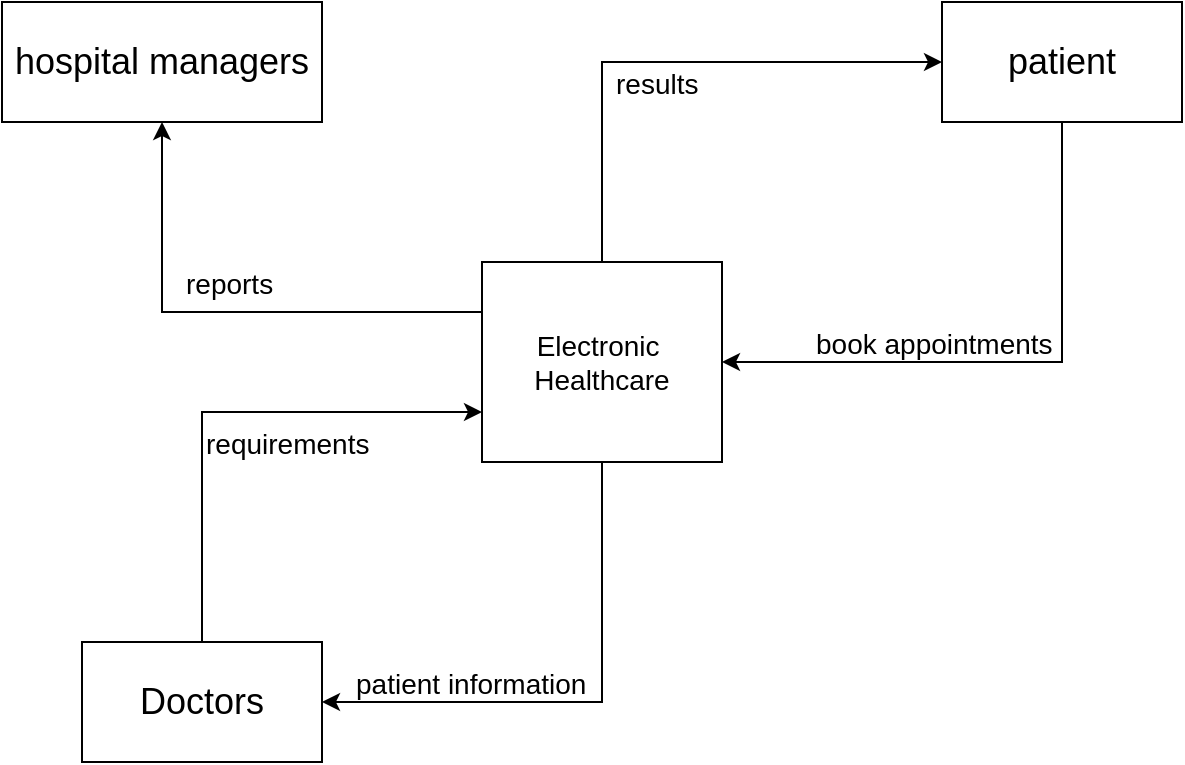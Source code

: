<mxfile version="10.9.5" type="device"><diagram id="WNxBpjppp7NC0mIO_jdx" name="Page-1"><mxGraphModel dx="1026" dy="457" grid="1" gridSize="10" guides="1" tooltips="1" connect="1" arrows="1" fold="1" page="1" pageScale="1" pageWidth="850" pageHeight="1100" math="0" shadow="0"><root><mxCell id="0"/><mxCell id="1" parent="0"/><mxCell id="hyji3jsosCgcHwfVgD4r-28" style="edgeStyle=orthogonalEdgeStyle;rounded=0;orthogonalLoop=1;jettySize=auto;html=1;exitX=0.5;exitY=1;exitDx=0;exitDy=0;entryX=1;entryY=0.5;entryDx=0;entryDy=0;" edge="1" parent="1" source="hyji3jsosCgcHwfVgD4r-3" target="hyji3jsosCgcHwfVgD4r-16"><mxGeometry relative="1" as="geometry"/></mxCell><mxCell id="hyji3jsosCgcHwfVgD4r-29" style="edgeStyle=orthogonalEdgeStyle;rounded=0;orthogonalLoop=1;jettySize=auto;html=1;exitX=0.5;exitY=0;exitDx=0;exitDy=0;entryX=0;entryY=0.5;entryDx=0;entryDy=0;" edge="1" parent="1" source="hyji3jsosCgcHwfVgD4r-3" target="hyji3jsosCgcHwfVgD4r-5"><mxGeometry relative="1" as="geometry"/></mxCell><mxCell id="hyji3jsosCgcHwfVgD4r-34" style="edgeStyle=orthogonalEdgeStyle;rounded=0;orthogonalLoop=1;jettySize=auto;html=1;exitX=0;exitY=0.25;exitDx=0;exitDy=0;entryX=0.5;entryY=1;entryDx=0;entryDy=0;" edge="1" parent="1" source="hyji3jsosCgcHwfVgD4r-3" target="hyji3jsosCgcHwfVgD4r-32"><mxGeometry relative="1" as="geometry"/></mxCell><mxCell id="hyji3jsosCgcHwfVgD4r-3" value="&lt;font style=&quot;font-size: 14px&quot;&gt;Electronic&amp;nbsp; Healthcare&lt;/font&gt;" style="rounded=0;whiteSpace=wrap;html=1;rotation=0;" vertex="1" parent="1"><mxGeometry x="350" y="250" width="120" height="100" as="geometry"/></mxCell><mxCell id="hyji3jsosCgcHwfVgD4r-13" style="edgeStyle=orthogonalEdgeStyle;rounded=0;orthogonalLoop=1;jettySize=auto;html=1;exitX=0.5;exitY=1;exitDx=0;exitDy=0;entryX=1;entryY=0.5;entryDx=0;entryDy=0;" edge="1" parent="1" source="hyji3jsosCgcHwfVgD4r-5" target="hyji3jsosCgcHwfVgD4r-3"><mxGeometry relative="1" as="geometry"/></mxCell><mxCell id="hyji3jsosCgcHwfVgD4r-5" value="&lt;font&gt;&lt;font style=&quot;font-size: 18px&quot;&gt;patient&lt;/font&gt;&lt;br&gt;&lt;/font&gt;" style="rounded=0;whiteSpace=wrap;html=1;" vertex="1" parent="1"><mxGeometry x="580" y="120" width="120" height="60" as="geometry"/></mxCell><mxCell id="hyji3jsosCgcHwfVgD4r-14" value="&lt;font face=&quot;Arial&quot; style=&quot;font-size: 14px&quot;&gt;book appointments&lt;/font&gt;&lt;br&gt;" style="text;html=1;resizable=0;points=[];autosize=1;align=left;verticalAlign=top;spacingTop=-4;" vertex="1" parent="1"><mxGeometry x="515" y="280" width="130" height="20" as="geometry"/></mxCell><mxCell id="hyji3jsosCgcHwfVgD4r-17" style="edgeStyle=orthogonalEdgeStyle;rounded=0;orthogonalLoop=1;jettySize=auto;html=1;exitX=0.5;exitY=0;exitDx=0;exitDy=0;entryX=0;entryY=0.75;entryDx=0;entryDy=0;" edge="1" parent="1" source="hyji3jsosCgcHwfVgD4r-16" target="hyji3jsosCgcHwfVgD4r-3"><mxGeometry relative="1" as="geometry"/></mxCell><mxCell id="hyji3jsosCgcHwfVgD4r-16" value="&lt;font style=&quot;font-size: 18px&quot;&gt;Doctors&lt;/font&gt;" style="rounded=0;whiteSpace=wrap;html=1;" vertex="1" parent="1"><mxGeometry x="150" y="440" width="120" height="60" as="geometry"/></mxCell><mxCell id="hyji3jsosCgcHwfVgD4r-22" value="&lt;span style=&quot;font-family: &amp;#34;arial&amp;#34;&quot;&gt;&lt;font style=&quot;font-size: 14px&quot;&gt;requirements&lt;/font&gt;&lt;/span&gt;" style="text;html=1;resizable=0;points=[];autosize=1;align=left;verticalAlign=top;spacingTop=-4;" vertex="1" parent="1"><mxGeometry x="210" y="330" width="100" height="20" as="geometry"/></mxCell><mxCell id="hyji3jsosCgcHwfVgD4r-27" value="&lt;font style=&quot;font-size: 14px&quot;&gt;patient&amp;nbsp;&lt;/font&gt;&lt;span style=&quot;font-size: 14px&quot;&gt;information&lt;/span&gt;" style="text;html=1;resizable=0;points=[];autosize=1;align=left;verticalAlign=top;spacingTop=-4;" vertex="1" parent="1"><mxGeometry x="285" y="450" width="130" height="20" as="geometry"/></mxCell><mxCell id="hyji3jsosCgcHwfVgD4r-30" value="&lt;font style=&quot;font-size: 14px&quot;&gt;results&lt;/font&gt;" style="text;html=1;resizable=0;points=[];autosize=1;align=left;verticalAlign=top;spacingTop=-4;" vertex="1" parent="1"><mxGeometry x="415" y="150" width="60" height="20" as="geometry"/></mxCell><mxCell id="hyji3jsosCgcHwfVgD4r-32" value="&lt;font style=&quot;font-size: 18px&quot;&gt;hospital managers&lt;/font&gt;" style="rounded=0;whiteSpace=wrap;html=1;" vertex="1" parent="1"><mxGeometry x="110" y="120" width="160" height="60" as="geometry"/></mxCell><mxCell id="hyji3jsosCgcHwfVgD4r-35" value="&lt;font style=&quot;font-size: 14px&quot;&gt;reports&lt;/font&gt;" style="text;html=1;resizable=0;points=[];autosize=1;align=left;verticalAlign=top;spacingTop=-4;" vertex="1" parent="1"><mxGeometry x="200" y="250" width="60" height="20" as="geometry"/></mxCell></root></mxGraphModel></diagram></mxfile>